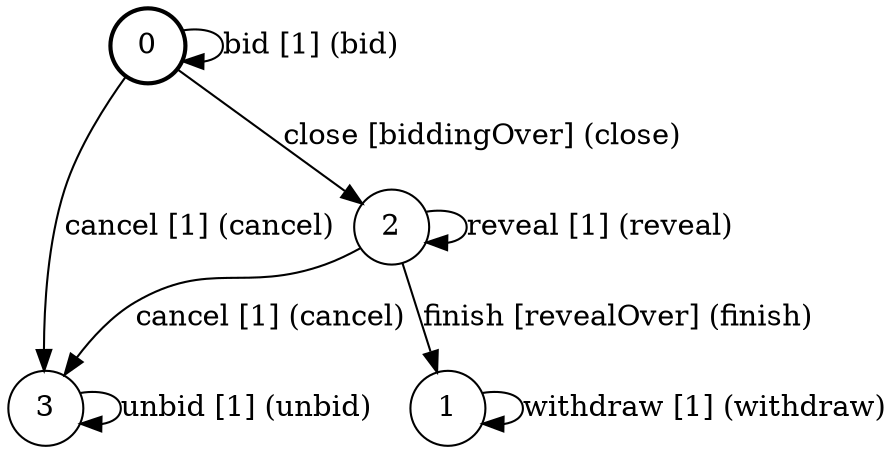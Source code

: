 # generated file, don't try to modify
# command: dot -Tpng <filename> > tree.png
digraph BlindedAuction {
    node [shape = circle];
    0 [style = "bold"];
    0 -> 3 [label = "cancel [1] (cancel)"];
    0 -> 0 [label = "bid [1] (bid)"];
    0 -> 2 [label = "close [biddingOver] (close)"];
    1 -> 1 [label = "withdraw [1] (withdraw)"];
    2 -> 3 [label = "cancel [1] (cancel)"];
    2 -> 2 [label = "reveal [1] (reveal)"];
    2 -> 1 [label = "finish [revealOver] (finish)"];
    3 -> 3 [label = "unbid [1] (unbid)"];
}

